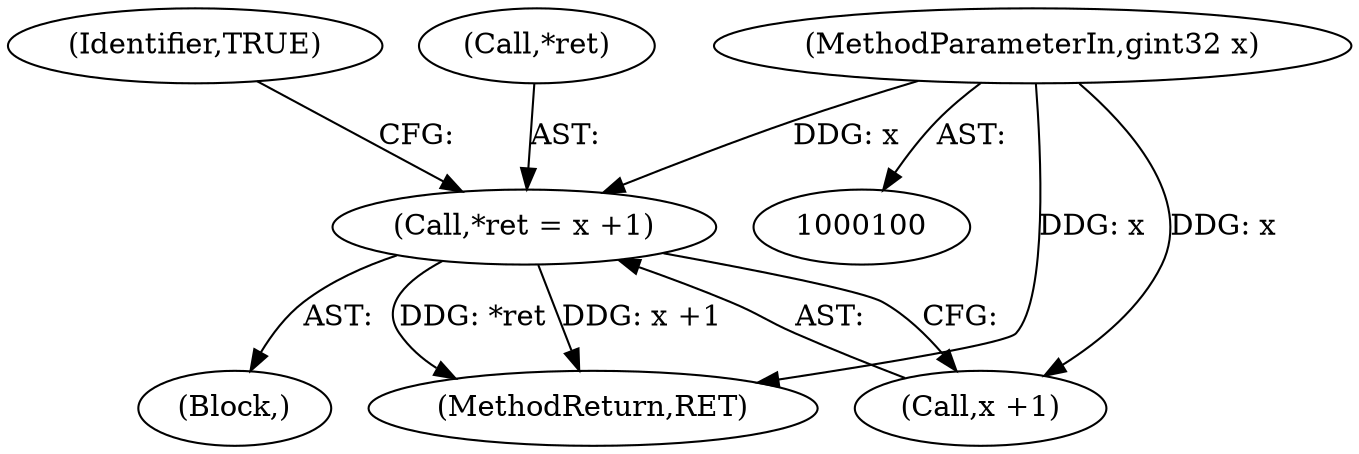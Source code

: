 digraph "1_dbus_9a6bce9b615abca6068348c1606ba8eaf13d9ae0_22@pointer" {
"1000106" [label="(Call,*ret = x +1)"];
"1000102" [label="(MethodParameterIn,gint32 x)"];
"1000107" [label="(Call,*ret)"];
"1000109" [label="(Call,x +1)"];
"1000102" [label="(MethodParameterIn,gint32 x)"];
"1000113" [label="(Identifier,TRUE)"];
"1000106" [label="(Call,*ret = x +1)"];
"1000105" [label="(Block,)"];
"1000114" [label="(MethodReturn,RET)"];
"1000106" -> "1000105"  [label="AST: "];
"1000106" -> "1000109"  [label="CFG: "];
"1000107" -> "1000106"  [label="AST: "];
"1000109" -> "1000106"  [label="AST: "];
"1000113" -> "1000106"  [label="CFG: "];
"1000106" -> "1000114"  [label="DDG: *ret"];
"1000106" -> "1000114"  [label="DDG: x +1"];
"1000102" -> "1000106"  [label="DDG: x"];
"1000102" -> "1000100"  [label="AST: "];
"1000102" -> "1000114"  [label="DDG: x"];
"1000102" -> "1000109"  [label="DDG: x"];
}
